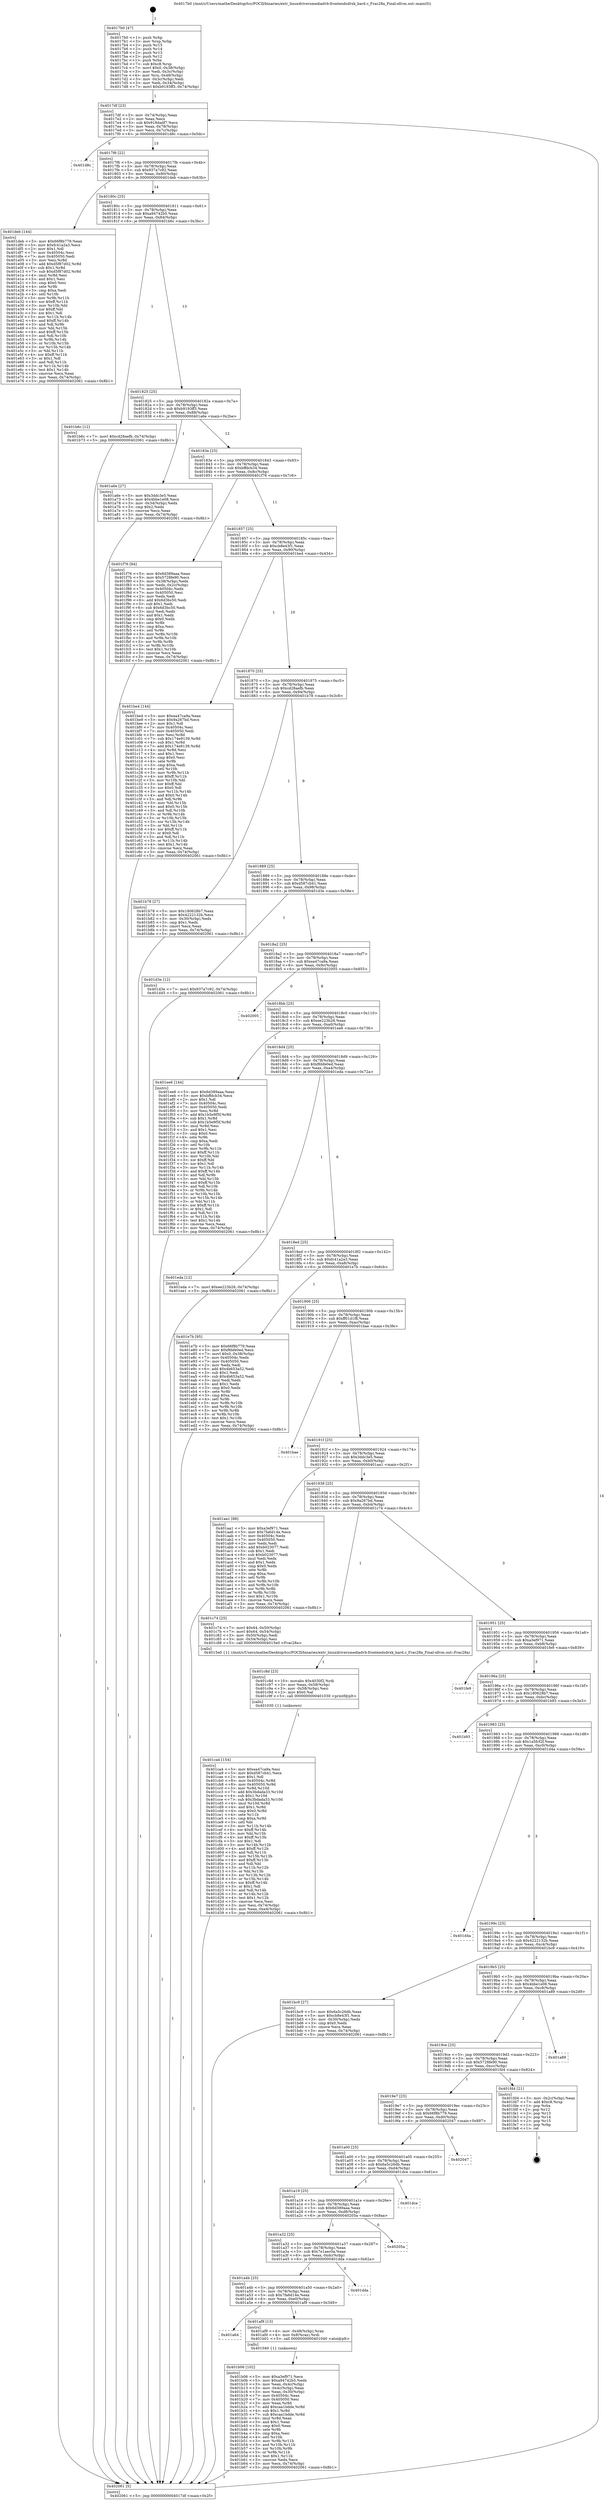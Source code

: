 digraph "0x4017b0" {
  label = "0x4017b0 (/mnt/c/Users/mathe/Desktop/tcc/POCII/binaries/extr_linuxdriversmediadvb-frontendsdrxk_hard.c_Frac28a_Final-ollvm.out::main(0))"
  labelloc = "t"
  node[shape=record]

  Entry [label="",width=0.3,height=0.3,shape=circle,fillcolor=black,style=filled]
  "0x4017df" [label="{
     0x4017df [23]\l
     | [instrs]\l
     &nbsp;&nbsp;0x4017df \<+3\>: mov -0x74(%rbp),%eax\l
     &nbsp;&nbsp;0x4017e2 \<+2\>: mov %eax,%ecx\l
     &nbsp;&nbsp;0x4017e4 \<+6\>: sub $0x918dadf7,%ecx\l
     &nbsp;&nbsp;0x4017ea \<+3\>: mov %eax,-0x78(%rbp)\l
     &nbsp;&nbsp;0x4017ed \<+3\>: mov %ecx,-0x7c(%rbp)\l
     &nbsp;&nbsp;0x4017f0 \<+6\>: je 0000000000401d8c \<main+0x5dc\>\l
  }"]
  "0x401d8c" [label="{
     0x401d8c\l
  }", style=dashed]
  "0x4017f6" [label="{
     0x4017f6 [22]\l
     | [instrs]\l
     &nbsp;&nbsp;0x4017f6 \<+5\>: jmp 00000000004017fb \<main+0x4b\>\l
     &nbsp;&nbsp;0x4017fb \<+3\>: mov -0x78(%rbp),%eax\l
     &nbsp;&nbsp;0x4017fe \<+5\>: sub $0x937a7c92,%eax\l
     &nbsp;&nbsp;0x401803 \<+3\>: mov %eax,-0x80(%rbp)\l
     &nbsp;&nbsp;0x401806 \<+6\>: je 0000000000401deb \<main+0x63b\>\l
  }"]
  Exit [label="",width=0.3,height=0.3,shape=circle,fillcolor=black,style=filled,peripheries=2]
  "0x401deb" [label="{
     0x401deb [144]\l
     | [instrs]\l
     &nbsp;&nbsp;0x401deb \<+5\>: mov $0x66f8b779,%eax\l
     &nbsp;&nbsp;0x401df0 \<+5\>: mov $0xfc41a2a3,%ecx\l
     &nbsp;&nbsp;0x401df5 \<+2\>: mov $0x1,%dl\l
     &nbsp;&nbsp;0x401df7 \<+7\>: mov 0x40504c,%esi\l
     &nbsp;&nbsp;0x401dfe \<+7\>: mov 0x405050,%edi\l
     &nbsp;&nbsp;0x401e05 \<+3\>: mov %esi,%r8d\l
     &nbsp;&nbsp;0x401e08 \<+7\>: add $0xd5f87d02,%r8d\l
     &nbsp;&nbsp;0x401e0f \<+4\>: sub $0x1,%r8d\l
     &nbsp;&nbsp;0x401e13 \<+7\>: sub $0xd5f87d02,%r8d\l
     &nbsp;&nbsp;0x401e1a \<+4\>: imul %r8d,%esi\l
     &nbsp;&nbsp;0x401e1e \<+3\>: and $0x1,%esi\l
     &nbsp;&nbsp;0x401e21 \<+3\>: cmp $0x0,%esi\l
     &nbsp;&nbsp;0x401e24 \<+4\>: sete %r9b\l
     &nbsp;&nbsp;0x401e28 \<+3\>: cmp $0xa,%edi\l
     &nbsp;&nbsp;0x401e2b \<+4\>: setl %r10b\l
     &nbsp;&nbsp;0x401e2f \<+3\>: mov %r9b,%r11b\l
     &nbsp;&nbsp;0x401e32 \<+4\>: xor $0xff,%r11b\l
     &nbsp;&nbsp;0x401e36 \<+3\>: mov %r10b,%bl\l
     &nbsp;&nbsp;0x401e39 \<+3\>: xor $0xff,%bl\l
     &nbsp;&nbsp;0x401e3c \<+3\>: xor $0x1,%dl\l
     &nbsp;&nbsp;0x401e3f \<+3\>: mov %r11b,%r14b\l
     &nbsp;&nbsp;0x401e42 \<+4\>: and $0xff,%r14b\l
     &nbsp;&nbsp;0x401e46 \<+3\>: and %dl,%r9b\l
     &nbsp;&nbsp;0x401e49 \<+3\>: mov %bl,%r15b\l
     &nbsp;&nbsp;0x401e4c \<+4\>: and $0xff,%r15b\l
     &nbsp;&nbsp;0x401e50 \<+3\>: and %dl,%r10b\l
     &nbsp;&nbsp;0x401e53 \<+3\>: or %r9b,%r14b\l
     &nbsp;&nbsp;0x401e56 \<+3\>: or %r10b,%r15b\l
     &nbsp;&nbsp;0x401e59 \<+3\>: xor %r15b,%r14b\l
     &nbsp;&nbsp;0x401e5c \<+3\>: or %bl,%r11b\l
     &nbsp;&nbsp;0x401e5f \<+4\>: xor $0xff,%r11b\l
     &nbsp;&nbsp;0x401e63 \<+3\>: or $0x1,%dl\l
     &nbsp;&nbsp;0x401e66 \<+3\>: and %dl,%r11b\l
     &nbsp;&nbsp;0x401e69 \<+3\>: or %r11b,%r14b\l
     &nbsp;&nbsp;0x401e6c \<+4\>: test $0x1,%r14b\l
     &nbsp;&nbsp;0x401e70 \<+3\>: cmovne %ecx,%eax\l
     &nbsp;&nbsp;0x401e73 \<+3\>: mov %eax,-0x74(%rbp)\l
     &nbsp;&nbsp;0x401e76 \<+5\>: jmp 0000000000402061 \<main+0x8b1\>\l
  }"]
  "0x40180c" [label="{
     0x40180c [25]\l
     | [instrs]\l
     &nbsp;&nbsp;0x40180c \<+5\>: jmp 0000000000401811 \<main+0x61\>\l
     &nbsp;&nbsp;0x401811 \<+3\>: mov -0x78(%rbp),%eax\l
     &nbsp;&nbsp;0x401814 \<+5\>: sub $0xa94742b5,%eax\l
     &nbsp;&nbsp;0x401819 \<+6\>: mov %eax,-0x84(%rbp)\l
     &nbsp;&nbsp;0x40181f \<+6\>: je 0000000000401b6c \<main+0x3bc\>\l
  }"]
  "0x401ca4" [label="{
     0x401ca4 [154]\l
     | [instrs]\l
     &nbsp;&nbsp;0x401ca4 \<+5\>: mov $0xea47ca9a,%esi\l
     &nbsp;&nbsp;0x401ca9 \<+5\>: mov $0xd587cb41,%ecx\l
     &nbsp;&nbsp;0x401cae \<+2\>: mov $0x1,%dl\l
     &nbsp;&nbsp;0x401cb0 \<+8\>: mov 0x40504c,%r8d\l
     &nbsp;&nbsp;0x401cb8 \<+8\>: mov 0x405050,%r9d\l
     &nbsp;&nbsp;0x401cc0 \<+3\>: mov %r8d,%r10d\l
     &nbsp;&nbsp;0x401cc3 \<+7\>: add $0x3bdada33,%r10d\l
     &nbsp;&nbsp;0x401cca \<+4\>: sub $0x1,%r10d\l
     &nbsp;&nbsp;0x401cce \<+7\>: sub $0x3bdada33,%r10d\l
     &nbsp;&nbsp;0x401cd5 \<+4\>: imul %r10d,%r8d\l
     &nbsp;&nbsp;0x401cd9 \<+4\>: and $0x1,%r8d\l
     &nbsp;&nbsp;0x401cdd \<+4\>: cmp $0x0,%r8d\l
     &nbsp;&nbsp;0x401ce1 \<+4\>: sete %r11b\l
     &nbsp;&nbsp;0x401ce5 \<+4\>: cmp $0xa,%r9d\l
     &nbsp;&nbsp;0x401ce9 \<+3\>: setl %bl\l
     &nbsp;&nbsp;0x401cec \<+3\>: mov %r11b,%r14b\l
     &nbsp;&nbsp;0x401cef \<+4\>: xor $0xff,%r14b\l
     &nbsp;&nbsp;0x401cf3 \<+3\>: mov %bl,%r15b\l
     &nbsp;&nbsp;0x401cf6 \<+4\>: xor $0xff,%r15b\l
     &nbsp;&nbsp;0x401cfa \<+3\>: xor $0x1,%dl\l
     &nbsp;&nbsp;0x401cfd \<+3\>: mov %r14b,%r12b\l
     &nbsp;&nbsp;0x401d00 \<+4\>: and $0xff,%r12b\l
     &nbsp;&nbsp;0x401d04 \<+3\>: and %dl,%r11b\l
     &nbsp;&nbsp;0x401d07 \<+3\>: mov %r15b,%r13b\l
     &nbsp;&nbsp;0x401d0a \<+4\>: and $0xff,%r13b\l
     &nbsp;&nbsp;0x401d0e \<+2\>: and %dl,%bl\l
     &nbsp;&nbsp;0x401d10 \<+3\>: or %r11b,%r12b\l
     &nbsp;&nbsp;0x401d13 \<+3\>: or %bl,%r13b\l
     &nbsp;&nbsp;0x401d16 \<+3\>: xor %r13b,%r12b\l
     &nbsp;&nbsp;0x401d19 \<+3\>: or %r15b,%r14b\l
     &nbsp;&nbsp;0x401d1c \<+4\>: xor $0xff,%r14b\l
     &nbsp;&nbsp;0x401d20 \<+3\>: or $0x1,%dl\l
     &nbsp;&nbsp;0x401d23 \<+3\>: and %dl,%r14b\l
     &nbsp;&nbsp;0x401d26 \<+3\>: or %r14b,%r12b\l
     &nbsp;&nbsp;0x401d29 \<+4\>: test $0x1,%r12b\l
     &nbsp;&nbsp;0x401d2d \<+3\>: cmovne %ecx,%esi\l
     &nbsp;&nbsp;0x401d30 \<+3\>: mov %esi,-0x74(%rbp)\l
     &nbsp;&nbsp;0x401d33 \<+6\>: mov %eax,-0xe4(%rbp)\l
     &nbsp;&nbsp;0x401d39 \<+5\>: jmp 0000000000402061 \<main+0x8b1\>\l
  }"]
  "0x401b6c" [label="{
     0x401b6c [12]\l
     | [instrs]\l
     &nbsp;&nbsp;0x401b6c \<+7\>: movl $0xcd28aefb,-0x74(%rbp)\l
     &nbsp;&nbsp;0x401b73 \<+5\>: jmp 0000000000402061 \<main+0x8b1\>\l
  }"]
  "0x401825" [label="{
     0x401825 [25]\l
     | [instrs]\l
     &nbsp;&nbsp;0x401825 \<+5\>: jmp 000000000040182a \<main+0x7a\>\l
     &nbsp;&nbsp;0x40182a \<+3\>: mov -0x78(%rbp),%eax\l
     &nbsp;&nbsp;0x40182d \<+5\>: sub $0xb9193ff3,%eax\l
     &nbsp;&nbsp;0x401832 \<+6\>: mov %eax,-0x88(%rbp)\l
     &nbsp;&nbsp;0x401838 \<+6\>: je 0000000000401a6e \<main+0x2be\>\l
  }"]
  "0x401c8d" [label="{
     0x401c8d [23]\l
     | [instrs]\l
     &nbsp;&nbsp;0x401c8d \<+10\>: movabs $0x4030f2,%rdi\l
     &nbsp;&nbsp;0x401c97 \<+3\>: mov %eax,-0x58(%rbp)\l
     &nbsp;&nbsp;0x401c9a \<+3\>: mov -0x58(%rbp),%esi\l
     &nbsp;&nbsp;0x401c9d \<+2\>: mov $0x0,%al\l
     &nbsp;&nbsp;0x401c9f \<+5\>: call 0000000000401030 \<printf@plt\>\l
     | [calls]\l
     &nbsp;&nbsp;0x401030 \{1\} (unknown)\l
  }"]
  "0x401a6e" [label="{
     0x401a6e [27]\l
     | [instrs]\l
     &nbsp;&nbsp;0x401a6e \<+5\>: mov $0x3ddc3e5,%eax\l
     &nbsp;&nbsp;0x401a73 \<+5\>: mov $0x4bbe1e08,%ecx\l
     &nbsp;&nbsp;0x401a78 \<+3\>: mov -0x34(%rbp),%edx\l
     &nbsp;&nbsp;0x401a7b \<+3\>: cmp $0x2,%edx\l
     &nbsp;&nbsp;0x401a7e \<+3\>: cmovne %ecx,%eax\l
     &nbsp;&nbsp;0x401a81 \<+3\>: mov %eax,-0x74(%rbp)\l
     &nbsp;&nbsp;0x401a84 \<+5\>: jmp 0000000000402061 \<main+0x8b1\>\l
  }"]
  "0x40183e" [label="{
     0x40183e [25]\l
     | [instrs]\l
     &nbsp;&nbsp;0x40183e \<+5\>: jmp 0000000000401843 \<main+0x93\>\l
     &nbsp;&nbsp;0x401843 \<+3\>: mov -0x78(%rbp),%eax\l
     &nbsp;&nbsp;0x401846 \<+5\>: sub $0xbffdcb34,%eax\l
     &nbsp;&nbsp;0x40184b \<+6\>: mov %eax,-0x8c(%rbp)\l
     &nbsp;&nbsp;0x401851 \<+6\>: je 0000000000401f76 \<main+0x7c6\>\l
  }"]
  "0x402061" [label="{
     0x402061 [5]\l
     | [instrs]\l
     &nbsp;&nbsp;0x402061 \<+5\>: jmp 00000000004017df \<main+0x2f\>\l
  }"]
  "0x4017b0" [label="{
     0x4017b0 [47]\l
     | [instrs]\l
     &nbsp;&nbsp;0x4017b0 \<+1\>: push %rbp\l
     &nbsp;&nbsp;0x4017b1 \<+3\>: mov %rsp,%rbp\l
     &nbsp;&nbsp;0x4017b4 \<+2\>: push %r15\l
     &nbsp;&nbsp;0x4017b6 \<+2\>: push %r14\l
     &nbsp;&nbsp;0x4017b8 \<+2\>: push %r13\l
     &nbsp;&nbsp;0x4017ba \<+2\>: push %r12\l
     &nbsp;&nbsp;0x4017bc \<+1\>: push %rbx\l
     &nbsp;&nbsp;0x4017bd \<+7\>: sub $0xc8,%rsp\l
     &nbsp;&nbsp;0x4017c4 \<+7\>: movl $0x0,-0x38(%rbp)\l
     &nbsp;&nbsp;0x4017cb \<+3\>: mov %edi,-0x3c(%rbp)\l
     &nbsp;&nbsp;0x4017ce \<+4\>: mov %rsi,-0x48(%rbp)\l
     &nbsp;&nbsp;0x4017d2 \<+3\>: mov -0x3c(%rbp),%edi\l
     &nbsp;&nbsp;0x4017d5 \<+3\>: mov %edi,-0x34(%rbp)\l
     &nbsp;&nbsp;0x4017d8 \<+7\>: movl $0xb9193ff3,-0x74(%rbp)\l
  }"]
  "0x401b06" [label="{
     0x401b06 [102]\l
     | [instrs]\l
     &nbsp;&nbsp;0x401b06 \<+5\>: mov $0xa3ef971,%ecx\l
     &nbsp;&nbsp;0x401b0b \<+5\>: mov $0xa94742b5,%edx\l
     &nbsp;&nbsp;0x401b10 \<+3\>: mov %eax,-0x4c(%rbp)\l
     &nbsp;&nbsp;0x401b13 \<+3\>: mov -0x4c(%rbp),%eax\l
     &nbsp;&nbsp;0x401b16 \<+3\>: mov %eax,-0x30(%rbp)\l
     &nbsp;&nbsp;0x401b19 \<+7\>: mov 0x40504c,%eax\l
     &nbsp;&nbsp;0x401b20 \<+7\>: mov 0x405050,%esi\l
     &nbsp;&nbsp;0x401b27 \<+3\>: mov %eax,%r8d\l
     &nbsp;&nbsp;0x401b2a \<+7\>: add $0xcaa1bdde,%r8d\l
     &nbsp;&nbsp;0x401b31 \<+4\>: sub $0x1,%r8d\l
     &nbsp;&nbsp;0x401b35 \<+7\>: sub $0xcaa1bdde,%r8d\l
     &nbsp;&nbsp;0x401b3c \<+4\>: imul %r8d,%eax\l
     &nbsp;&nbsp;0x401b40 \<+3\>: and $0x1,%eax\l
     &nbsp;&nbsp;0x401b43 \<+3\>: cmp $0x0,%eax\l
     &nbsp;&nbsp;0x401b46 \<+4\>: sete %r9b\l
     &nbsp;&nbsp;0x401b4a \<+3\>: cmp $0xa,%esi\l
     &nbsp;&nbsp;0x401b4d \<+4\>: setl %r10b\l
     &nbsp;&nbsp;0x401b51 \<+3\>: mov %r9b,%r11b\l
     &nbsp;&nbsp;0x401b54 \<+3\>: and %r10b,%r11b\l
     &nbsp;&nbsp;0x401b57 \<+3\>: xor %r10b,%r9b\l
     &nbsp;&nbsp;0x401b5a \<+3\>: or %r9b,%r11b\l
     &nbsp;&nbsp;0x401b5d \<+4\>: test $0x1,%r11b\l
     &nbsp;&nbsp;0x401b61 \<+3\>: cmovne %edx,%ecx\l
     &nbsp;&nbsp;0x401b64 \<+3\>: mov %ecx,-0x74(%rbp)\l
     &nbsp;&nbsp;0x401b67 \<+5\>: jmp 0000000000402061 \<main+0x8b1\>\l
  }"]
  "0x401f76" [label="{
     0x401f76 [94]\l
     | [instrs]\l
     &nbsp;&nbsp;0x401f76 \<+5\>: mov $0x6d389aaa,%eax\l
     &nbsp;&nbsp;0x401f7b \<+5\>: mov $0x5728fe90,%ecx\l
     &nbsp;&nbsp;0x401f80 \<+3\>: mov -0x38(%rbp),%edx\l
     &nbsp;&nbsp;0x401f83 \<+3\>: mov %edx,-0x2c(%rbp)\l
     &nbsp;&nbsp;0x401f86 \<+7\>: mov 0x40504c,%edx\l
     &nbsp;&nbsp;0x401f8d \<+7\>: mov 0x405050,%esi\l
     &nbsp;&nbsp;0x401f94 \<+2\>: mov %edx,%edi\l
     &nbsp;&nbsp;0x401f96 \<+6\>: add $0x6d3bc50,%edi\l
     &nbsp;&nbsp;0x401f9c \<+3\>: sub $0x1,%edi\l
     &nbsp;&nbsp;0x401f9f \<+6\>: sub $0x6d3bc50,%edi\l
     &nbsp;&nbsp;0x401fa5 \<+3\>: imul %edi,%edx\l
     &nbsp;&nbsp;0x401fa8 \<+3\>: and $0x1,%edx\l
     &nbsp;&nbsp;0x401fab \<+3\>: cmp $0x0,%edx\l
     &nbsp;&nbsp;0x401fae \<+4\>: sete %r8b\l
     &nbsp;&nbsp;0x401fb2 \<+3\>: cmp $0xa,%esi\l
     &nbsp;&nbsp;0x401fb5 \<+4\>: setl %r9b\l
     &nbsp;&nbsp;0x401fb9 \<+3\>: mov %r8b,%r10b\l
     &nbsp;&nbsp;0x401fbc \<+3\>: and %r9b,%r10b\l
     &nbsp;&nbsp;0x401fbf \<+3\>: xor %r9b,%r8b\l
     &nbsp;&nbsp;0x401fc2 \<+3\>: or %r8b,%r10b\l
     &nbsp;&nbsp;0x401fc5 \<+4\>: test $0x1,%r10b\l
     &nbsp;&nbsp;0x401fc9 \<+3\>: cmovne %ecx,%eax\l
     &nbsp;&nbsp;0x401fcc \<+3\>: mov %eax,-0x74(%rbp)\l
     &nbsp;&nbsp;0x401fcf \<+5\>: jmp 0000000000402061 \<main+0x8b1\>\l
  }"]
  "0x401857" [label="{
     0x401857 [25]\l
     | [instrs]\l
     &nbsp;&nbsp;0x401857 \<+5\>: jmp 000000000040185c \<main+0xac\>\l
     &nbsp;&nbsp;0x40185c \<+3\>: mov -0x78(%rbp),%eax\l
     &nbsp;&nbsp;0x40185f \<+5\>: sub $0xcb8e43f1,%eax\l
     &nbsp;&nbsp;0x401864 \<+6\>: mov %eax,-0x90(%rbp)\l
     &nbsp;&nbsp;0x40186a \<+6\>: je 0000000000401be4 \<main+0x434\>\l
  }"]
  "0x401a64" [label="{
     0x401a64\l
  }", style=dashed]
  "0x401be4" [label="{
     0x401be4 [144]\l
     | [instrs]\l
     &nbsp;&nbsp;0x401be4 \<+5\>: mov $0xea47ca9a,%eax\l
     &nbsp;&nbsp;0x401be9 \<+5\>: mov $0x9a267bd,%ecx\l
     &nbsp;&nbsp;0x401bee \<+2\>: mov $0x1,%dl\l
     &nbsp;&nbsp;0x401bf0 \<+7\>: mov 0x40504c,%esi\l
     &nbsp;&nbsp;0x401bf7 \<+7\>: mov 0x405050,%edi\l
     &nbsp;&nbsp;0x401bfe \<+3\>: mov %esi,%r8d\l
     &nbsp;&nbsp;0x401c01 \<+7\>: sub $0x174e9139,%r8d\l
     &nbsp;&nbsp;0x401c08 \<+4\>: sub $0x1,%r8d\l
     &nbsp;&nbsp;0x401c0c \<+7\>: add $0x174e9139,%r8d\l
     &nbsp;&nbsp;0x401c13 \<+4\>: imul %r8d,%esi\l
     &nbsp;&nbsp;0x401c17 \<+3\>: and $0x1,%esi\l
     &nbsp;&nbsp;0x401c1a \<+3\>: cmp $0x0,%esi\l
     &nbsp;&nbsp;0x401c1d \<+4\>: sete %r9b\l
     &nbsp;&nbsp;0x401c21 \<+3\>: cmp $0xa,%edi\l
     &nbsp;&nbsp;0x401c24 \<+4\>: setl %r10b\l
     &nbsp;&nbsp;0x401c28 \<+3\>: mov %r9b,%r11b\l
     &nbsp;&nbsp;0x401c2b \<+4\>: xor $0xff,%r11b\l
     &nbsp;&nbsp;0x401c2f \<+3\>: mov %r10b,%bl\l
     &nbsp;&nbsp;0x401c32 \<+3\>: xor $0xff,%bl\l
     &nbsp;&nbsp;0x401c35 \<+3\>: xor $0x0,%dl\l
     &nbsp;&nbsp;0x401c38 \<+3\>: mov %r11b,%r14b\l
     &nbsp;&nbsp;0x401c3b \<+4\>: and $0x0,%r14b\l
     &nbsp;&nbsp;0x401c3f \<+3\>: and %dl,%r9b\l
     &nbsp;&nbsp;0x401c42 \<+3\>: mov %bl,%r15b\l
     &nbsp;&nbsp;0x401c45 \<+4\>: and $0x0,%r15b\l
     &nbsp;&nbsp;0x401c49 \<+3\>: and %dl,%r10b\l
     &nbsp;&nbsp;0x401c4c \<+3\>: or %r9b,%r14b\l
     &nbsp;&nbsp;0x401c4f \<+3\>: or %r10b,%r15b\l
     &nbsp;&nbsp;0x401c52 \<+3\>: xor %r15b,%r14b\l
     &nbsp;&nbsp;0x401c55 \<+3\>: or %bl,%r11b\l
     &nbsp;&nbsp;0x401c58 \<+4\>: xor $0xff,%r11b\l
     &nbsp;&nbsp;0x401c5c \<+3\>: or $0x0,%dl\l
     &nbsp;&nbsp;0x401c5f \<+3\>: and %dl,%r11b\l
     &nbsp;&nbsp;0x401c62 \<+3\>: or %r11b,%r14b\l
     &nbsp;&nbsp;0x401c65 \<+4\>: test $0x1,%r14b\l
     &nbsp;&nbsp;0x401c69 \<+3\>: cmovne %ecx,%eax\l
     &nbsp;&nbsp;0x401c6c \<+3\>: mov %eax,-0x74(%rbp)\l
     &nbsp;&nbsp;0x401c6f \<+5\>: jmp 0000000000402061 \<main+0x8b1\>\l
  }"]
  "0x401870" [label="{
     0x401870 [25]\l
     | [instrs]\l
     &nbsp;&nbsp;0x401870 \<+5\>: jmp 0000000000401875 \<main+0xc5\>\l
     &nbsp;&nbsp;0x401875 \<+3\>: mov -0x78(%rbp),%eax\l
     &nbsp;&nbsp;0x401878 \<+5\>: sub $0xcd28aefb,%eax\l
     &nbsp;&nbsp;0x40187d \<+6\>: mov %eax,-0x94(%rbp)\l
     &nbsp;&nbsp;0x401883 \<+6\>: je 0000000000401b78 \<main+0x3c8\>\l
  }"]
  "0x401af9" [label="{
     0x401af9 [13]\l
     | [instrs]\l
     &nbsp;&nbsp;0x401af9 \<+4\>: mov -0x48(%rbp),%rax\l
     &nbsp;&nbsp;0x401afd \<+4\>: mov 0x8(%rax),%rdi\l
     &nbsp;&nbsp;0x401b01 \<+5\>: call 0000000000401040 \<atoi@plt\>\l
     | [calls]\l
     &nbsp;&nbsp;0x401040 \{1\} (unknown)\l
  }"]
  "0x401b78" [label="{
     0x401b78 [27]\l
     | [instrs]\l
     &nbsp;&nbsp;0x401b78 \<+5\>: mov $0x180628b7,%eax\l
     &nbsp;&nbsp;0x401b7d \<+5\>: mov $0x4222132b,%ecx\l
     &nbsp;&nbsp;0x401b82 \<+3\>: mov -0x30(%rbp),%edx\l
     &nbsp;&nbsp;0x401b85 \<+3\>: cmp $0x1,%edx\l
     &nbsp;&nbsp;0x401b88 \<+3\>: cmovl %ecx,%eax\l
     &nbsp;&nbsp;0x401b8b \<+3\>: mov %eax,-0x74(%rbp)\l
     &nbsp;&nbsp;0x401b8e \<+5\>: jmp 0000000000402061 \<main+0x8b1\>\l
  }"]
  "0x401889" [label="{
     0x401889 [25]\l
     | [instrs]\l
     &nbsp;&nbsp;0x401889 \<+5\>: jmp 000000000040188e \<main+0xde\>\l
     &nbsp;&nbsp;0x40188e \<+3\>: mov -0x78(%rbp),%eax\l
     &nbsp;&nbsp;0x401891 \<+5\>: sub $0xd587cb41,%eax\l
     &nbsp;&nbsp;0x401896 \<+6\>: mov %eax,-0x98(%rbp)\l
     &nbsp;&nbsp;0x40189c \<+6\>: je 0000000000401d3e \<main+0x58e\>\l
  }"]
  "0x401a4b" [label="{
     0x401a4b [25]\l
     | [instrs]\l
     &nbsp;&nbsp;0x401a4b \<+5\>: jmp 0000000000401a50 \<main+0x2a0\>\l
     &nbsp;&nbsp;0x401a50 \<+3\>: mov -0x78(%rbp),%eax\l
     &nbsp;&nbsp;0x401a53 \<+5\>: sub $0x7fa6d14e,%eax\l
     &nbsp;&nbsp;0x401a58 \<+6\>: mov %eax,-0xe0(%rbp)\l
     &nbsp;&nbsp;0x401a5e \<+6\>: je 0000000000401af9 \<main+0x349\>\l
  }"]
  "0x401d3e" [label="{
     0x401d3e [12]\l
     | [instrs]\l
     &nbsp;&nbsp;0x401d3e \<+7\>: movl $0x937a7c92,-0x74(%rbp)\l
     &nbsp;&nbsp;0x401d45 \<+5\>: jmp 0000000000402061 \<main+0x8b1\>\l
  }"]
  "0x4018a2" [label="{
     0x4018a2 [25]\l
     | [instrs]\l
     &nbsp;&nbsp;0x4018a2 \<+5\>: jmp 00000000004018a7 \<main+0xf7\>\l
     &nbsp;&nbsp;0x4018a7 \<+3\>: mov -0x78(%rbp),%eax\l
     &nbsp;&nbsp;0x4018aa \<+5\>: sub $0xea47ca9a,%eax\l
     &nbsp;&nbsp;0x4018af \<+6\>: mov %eax,-0x9c(%rbp)\l
     &nbsp;&nbsp;0x4018b5 \<+6\>: je 0000000000402005 \<main+0x855\>\l
  }"]
  "0x401dda" [label="{
     0x401dda\l
  }", style=dashed]
  "0x402005" [label="{
     0x402005\l
  }", style=dashed]
  "0x4018bb" [label="{
     0x4018bb [25]\l
     | [instrs]\l
     &nbsp;&nbsp;0x4018bb \<+5\>: jmp 00000000004018c0 \<main+0x110\>\l
     &nbsp;&nbsp;0x4018c0 \<+3\>: mov -0x78(%rbp),%eax\l
     &nbsp;&nbsp;0x4018c3 \<+5\>: sub $0xee223b26,%eax\l
     &nbsp;&nbsp;0x4018c8 \<+6\>: mov %eax,-0xa0(%rbp)\l
     &nbsp;&nbsp;0x4018ce \<+6\>: je 0000000000401ee6 \<main+0x736\>\l
  }"]
  "0x401a32" [label="{
     0x401a32 [25]\l
     | [instrs]\l
     &nbsp;&nbsp;0x401a32 \<+5\>: jmp 0000000000401a37 \<main+0x287\>\l
     &nbsp;&nbsp;0x401a37 \<+3\>: mov -0x78(%rbp),%eax\l
     &nbsp;&nbsp;0x401a3a \<+5\>: sub $0x7e1aec0a,%eax\l
     &nbsp;&nbsp;0x401a3f \<+6\>: mov %eax,-0xdc(%rbp)\l
     &nbsp;&nbsp;0x401a45 \<+6\>: je 0000000000401dda \<main+0x62a\>\l
  }"]
  "0x401ee6" [label="{
     0x401ee6 [144]\l
     | [instrs]\l
     &nbsp;&nbsp;0x401ee6 \<+5\>: mov $0x6d389aaa,%eax\l
     &nbsp;&nbsp;0x401eeb \<+5\>: mov $0xbffdcb34,%ecx\l
     &nbsp;&nbsp;0x401ef0 \<+2\>: mov $0x1,%dl\l
     &nbsp;&nbsp;0x401ef2 \<+7\>: mov 0x40504c,%esi\l
     &nbsp;&nbsp;0x401ef9 \<+7\>: mov 0x405050,%edi\l
     &nbsp;&nbsp;0x401f00 \<+3\>: mov %esi,%r8d\l
     &nbsp;&nbsp;0x401f03 \<+7\>: add $0x1b5e9f5f,%r8d\l
     &nbsp;&nbsp;0x401f0a \<+4\>: sub $0x1,%r8d\l
     &nbsp;&nbsp;0x401f0e \<+7\>: sub $0x1b5e9f5f,%r8d\l
     &nbsp;&nbsp;0x401f15 \<+4\>: imul %r8d,%esi\l
     &nbsp;&nbsp;0x401f19 \<+3\>: and $0x1,%esi\l
     &nbsp;&nbsp;0x401f1c \<+3\>: cmp $0x0,%esi\l
     &nbsp;&nbsp;0x401f1f \<+4\>: sete %r9b\l
     &nbsp;&nbsp;0x401f23 \<+3\>: cmp $0xa,%edi\l
     &nbsp;&nbsp;0x401f26 \<+4\>: setl %r10b\l
     &nbsp;&nbsp;0x401f2a \<+3\>: mov %r9b,%r11b\l
     &nbsp;&nbsp;0x401f2d \<+4\>: xor $0xff,%r11b\l
     &nbsp;&nbsp;0x401f31 \<+3\>: mov %r10b,%bl\l
     &nbsp;&nbsp;0x401f34 \<+3\>: xor $0xff,%bl\l
     &nbsp;&nbsp;0x401f37 \<+3\>: xor $0x1,%dl\l
     &nbsp;&nbsp;0x401f3a \<+3\>: mov %r11b,%r14b\l
     &nbsp;&nbsp;0x401f3d \<+4\>: and $0xff,%r14b\l
     &nbsp;&nbsp;0x401f41 \<+3\>: and %dl,%r9b\l
     &nbsp;&nbsp;0x401f44 \<+3\>: mov %bl,%r15b\l
     &nbsp;&nbsp;0x401f47 \<+4\>: and $0xff,%r15b\l
     &nbsp;&nbsp;0x401f4b \<+3\>: and %dl,%r10b\l
     &nbsp;&nbsp;0x401f4e \<+3\>: or %r9b,%r14b\l
     &nbsp;&nbsp;0x401f51 \<+3\>: or %r10b,%r15b\l
     &nbsp;&nbsp;0x401f54 \<+3\>: xor %r15b,%r14b\l
     &nbsp;&nbsp;0x401f57 \<+3\>: or %bl,%r11b\l
     &nbsp;&nbsp;0x401f5a \<+4\>: xor $0xff,%r11b\l
     &nbsp;&nbsp;0x401f5e \<+3\>: or $0x1,%dl\l
     &nbsp;&nbsp;0x401f61 \<+3\>: and %dl,%r11b\l
     &nbsp;&nbsp;0x401f64 \<+3\>: or %r11b,%r14b\l
     &nbsp;&nbsp;0x401f67 \<+4\>: test $0x1,%r14b\l
     &nbsp;&nbsp;0x401f6b \<+3\>: cmovne %ecx,%eax\l
     &nbsp;&nbsp;0x401f6e \<+3\>: mov %eax,-0x74(%rbp)\l
     &nbsp;&nbsp;0x401f71 \<+5\>: jmp 0000000000402061 \<main+0x8b1\>\l
  }"]
  "0x4018d4" [label="{
     0x4018d4 [25]\l
     | [instrs]\l
     &nbsp;&nbsp;0x4018d4 \<+5\>: jmp 00000000004018d9 \<main+0x129\>\l
     &nbsp;&nbsp;0x4018d9 \<+3\>: mov -0x78(%rbp),%eax\l
     &nbsp;&nbsp;0x4018dc \<+5\>: sub $0xf6bfe0ed,%eax\l
     &nbsp;&nbsp;0x4018e1 \<+6\>: mov %eax,-0xa4(%rbp)\l
     &nbsp;&nbsp;0x4018e7 \<+6\>: je 0000000000401eda \<main+0x72a\>\l
  }"]
  "0x40205a" [label="{
     0x40205a\l
  }", style=dashed]
  "0x401eda" [label="{
     0x401eda [12]\l
     | [instrs]\l
     &nbsp;&nbsp;0x401eda \<+7\>: movl $0xee223b26,-0x74(%rbp)\l
     &nbsp;&nbsp;0x401ee1 \<+5\>: jmp 0000000000402061 \<main+0x8b1\>\l
  }"]
  "0x4018ed" [label="{
     0x4018ed [25]\l
     | [instrs]\l
     &nbsp;&nbsp;0x4018ed \<+5\>: jmp 00000000004018f2 \<main+0x142\>\l
     &nbsp;&nbsp;0x4018f2 \<+3\>: mov -0x78(%rbp),%eax\l
     &nbsp;&nbsp;0x4018f5 \<+5\>: sub $0xfc41a2a3,%eax\l
     &nbsp;&nbsp;0x4018fa \<+6\>: mov %eax,-0xa8(%rbp)\l
     &nbsp;&nbsp;0x401900 \<+6\>: je 0000000000401e7b \<main+0x6cb\>\l
  }"]
  "0x401a19" [label="{
     0x401a19 [25]\l
     | [instrs]\l
     &nbsp;&nbsp;0x401a19 \<+5\>: jmp 0000000000401a1e \<main+0x26e\>\l
     &nbsp;&nbsp;0x401a1e \<+3\>: mov -0x78(%rbp),%eax\l
     &nbsp;&nbsp;0x401a21 \<+5\>: sub $0x6d389aaa,%eax\l
     &nbsp;&nbsp;0x401a26 \<+6\>: mov %eax,-0xd8(%rbp)\l
     &nbsp;&nbsp;0x401a2c \<+6\>: je 000000000040205a \<main+0x8aa\>\l
  }"]
  "0x401e7b" [label="{
     0x401e7b [95]\l
     | [instrs]\l
     &nbsp;&nbsp;0x401e7b \<+5\>: mov $0x66f8b779,%eax\l
     &nbsp;&nbsp;0x401e80 \<+5\>: mov $0xf6bfe0ed,%ecx\l
     &nbsp;&nbsp;0x401e85 \<+7\>: movl $0x0,-0x38(%rbp)\l
     &nbsp;&nbsp;0x401e8c \<+7\>: mov 0x40504c,%edx\l
     &nbsp;&nbsp;0x401e93 \<+7\>: mov 0x405050,%esi\l
     &nbsp;&nbsp;0x401e9a \<+2\>: mov %edx,%edi\l
     &nbsp;&nbsp;0x401e9c \<+6\>: add $0x4b653a52,%edi\l
     &nbsp;&nbsp;0x401ea2 \<+3\>: sub $0x1,%edi\l
     &nbsp;&nbsp;0x401ea5 \<+6\>: sub $0x4b653a52,%edi\l
     &nbsp;&nbsp;0x401eab \<+3\>: imul %edi,%edx\l
     &nbsp;&nbsp;0x401eae \<+3\>: and $0x1,%edx\l
     &nbsp;&nbsp;0x401eb1 \<+3\>: cmp $0x0,%edx\l
     &nbsp;&nbsp;0x401eb4 \<+4\>: sete %r8b\l
     &nbsp;&nbsp;0x401eb8 \<+3\>: cmp $0xa,%esi\l
     &nbsp;&nbsp;0x401ebb \<+4\>: setl %r9b\l
     &nbsp;&nbsp;0x401ebf \<+3\>: mov %r8b,%r10b\l
     &nbsp;&nbsp;0x401ec2 \<+3\>: and %r9b,%r10b\l
     &nbsp;&nbsp;0x401ec5 \<+3\>: xor %r9b,%r8b\l
     &nbsp;&nbsp;0x401ec8 \<+3\>: or %r8b,%r10b\l
     &nbsp;&nbsp;0x401ecb \<+4\>: test $0x1,%r10b\l
     &nbsp;&nbsp;0x401ecf \<+3\>: cmovne %ecx,%eax\l
     &nbsp;&nbsp;0x401ed2 \<+3\>: mov %eax,-0x74(%rbp)\l
     &nbsp;&nbsp;0x401ed5 \<+5\>: jmp 0000000000402061 \<main+0x8b1\>\l
  }"]
  "0x401906" [label="{
     0x401906 [25]\l
     | [instrs]\l
     &nbsp;&nbsp;0x401906 \<+5\>: jmp 000000000040190b \<main+0x15b\>\l
     &nbsp;&nbsp;0x40190b \<+3\>: mov -0x78(%rbp),%eax\l
     &nbsp;&nbsp;0x40190e \<+5\>: sub $0xff01d1f8,%eax\l
     &nbsp;&nbsp;0x401913 \<+6\>: mov %eax,-0xac(%rbp)\l
     &nbsp;&nbsp;0x401919 \<+6\>: je 0000000000401bae \<main+0x3fe\>\l
  }"]
  "0x401dce" [label="{
     0x401dce\l
  }", style=dashed]
  "0x401bae" [label="{
     0x401bae\l
  }", style=dashed]
  "0x40191f" [label="{
     0x40191f [25]\l
     | [instrs]\l
     &nbsp;&nbsp;0x40191f \<+5\>: jmp 0000000000401924 \<main+0x174\>\l
     &nbsp;&nbsp;0x401924 \<+3\>: mov -0x78(%rbp),%eax\l
     &nbsp;&nbsp;0x401927 \<+5\>: sub $0x3ddc3e5,%eax\l
     &nbsp;&nbsp;0x40192c \<+6\>: mov %eax,-0xb0(%rbp)\l
     &nbsp;&nbsp;0x401932 \<+6\>: je 0000000000401aa1 \<main+0x2f1\>\l
  }"]
  "0x401a00" [label="{
     0x401a00 [25]\l
     | [instrs]\l
     &nbsp;&nbsp;0x401a00 \<+5\>: jmp 0000000000401a05 \<main+0x255\>\l
     &nbsp;&nbsp;0x401a05 \<+3\>: mov -0x78(%rbp),%eax\l
     &nbsp;&nbsp;0x401a08 \<+5\>: sub $0x6a5c26db,%eax\l
     &nbsp;&nbsp;0x401a0d \<+6\>: mov %eax,-0xd4(%rbp)\l
     &nbsp;&nbsp;0x401a13 \<+6\>: je 0000000000401dce \<main+0x61e\>\l
  }"]
  "0x401aa1" [label="{
     0x401aa1 [88]\l
     | [instrs]\l
     &nbsp;&nbsp;0x401aa1 \<+5\>: mov $0xa3ef971,%eax\l
     &nbsp;&nbsp;0x401aa6 \<+5\>: mov $0x7fa6d14e,%ecx\l
     &nbsp;&nbsp;0x401aab \<+7\>: mov 0x40504c,%edx\l
     &nbsp;&nbsp;0x401ab2 \<+7\>: mov 0x405050,%esi\l
     &nbsp;&nbsp;0x401ab9 \<+2\>: mov %edx,%edi\l
     &nbsp;&nbsp;0x401abb \<+6\>: add $0xb023077,%edi\l
     &nbsp;&nbsp;0x401ac1 \<+3\>: sub $0x1,%edi\l
     &nbsp;&nbsp;0x401ac4 \<+6\>: sub $0xb023077,%edi\l
     &nbsp;&nbsp;0x401aca \<+3\>: imul %edi,%edx\l
     &nbsp;&nbsp;0x401acd \<+3\>: and $0x1,%edx\l
     &nbsp;&nbsp;0x401ad0 \<+3\>: cmp $0x0,%edx\l
     &nbsp;&nbsp;0x401ad3 \<+4\>: sete %r8b\l
     &nbsp;&nbsp;0x401ad7 \<+3\>: cmp $0xa,%esi\l
     &nbsp;&nbsp;0x401ada \<+4\>: setl %r9b\l
     &nbsp;&nbsp;0x401ade \<+3\>: mov %r8b,%r10b\l
     &nbsp;&nbsp;0x401ae1 \<+3\>: and %r9b,%r10b\l
     &nbsp;&nbsp;0x401ae4 \<+3\>: xor %r9b,%r8b\l
     &nbsp;&nbsp;0x401ae7 \<+3\>: or %r8b,%r10b\l
     &nbsp;&nbsp;0x401aea \<+4\>: test $0x1,%r10b\l
     &nbsp;&nbsp;0x401aee \<+3\>: cmovne %ecx,%eax\l
     &nbsp;&nbsp;0x401af1 \<+3\>: mov %eax,-0x74(%rbp)\l
     &nbsp;&nbsp;0x401af4 \<+5\>: jmp 0000000000402061 \<main+0x8b1\>\l
  }"]
  "0x401938" [label="{
     0x401938 [25]\l
     | [instrs]\l
     &nbsp;&nbsp;0x401938 \<+5\>: jmp 000000000040193d \<main+0x18d\>\l
     &nbsp;&nbsp;0x40193d \<+3\>: mov -0x78(%rbp),%eax\l
     &nbsp;&nbsp;0x401940 \<+5\>: sub $0x9a267bd,%eax\l
     &nbsp;&nbsp;0x401945 \<+6\>: mov %eax,-0xb4(%rbp)\l
     &nbsp;&nbsp;0x40194b \<+6\>: je 0000000000401c74 \<main+0x4c4\>\l
  }"]
  "0x402047" [label="{
     0x402047\l
  }", style=dashed]
  "0x401c74" [label="{
     0x401c74 [25]\l
     | [instrs]\l
     &nbsp;&nbsp;0x401c74 \<+7\>: movl $0x64,-0x50(%rbp)\l
     &nbsp;&nbsp;0x401c7b \<+7\>: movl $0x64,-0x54(%rbp)\l
     &nbsp;&nbsp;0x401c82 \<+3\>: mov -0x50(%rbp),%edi\l
     &nbsp;&nbsp;0x401c85 \<+3\>: mov -0x54(%rbp),%esi\l
     &nbsp;&nbsp;0x401c88 \<+5\>: call 00000000004015e0 \<Frac28a\>\l
     | [calls]\l
     &nbsp;&nbsp;0x4015e0 \{1\} (/mnt/c/Users/mathe/Desktop/tcc/POCII/binaries/extr_linuxdriversmediadvb-frontendsdrxk_hard.c_Frac28a_Final-ollvm.out::Frac28a)\l
  }"]
  "0x401951" [label="{
     0x401951 [25]\l
     | [instrs]\l
     &nbsp;&nbsp;0x401951 \<+5\>: jmp 0000000000401956 \<main+0x1a6\>\l
     &nbsp;&nbsp;0x401956 \<+3\>: mov -0x78(%rbp),%eax\l
     &nbsp;&nbsp;0x401959 \<+5\>: sub $0xa3ef971,%eax\l
     &nbsp;&nbsp;0x40195e \<+6\>: mov %eax,-0xb8(%rbp)\l
     &nbsp;&nbsp;0x401964 \<+6\>: je 0000000000401fe9 \<main+0x839\>\l
  }"]
  "0x4019e7" [label="{
     0x4019e7 [25]\l
     | [instrs]\l
     &nbsp;&nbsp;0x4019e7 \<+5\>: jmp 00000000004019ec \<main+0x23c\>\l
     &nbsp;&nbsp;0x4019ec \<+3\>: mov -0x78(%rbp),%eax\l
     &nbsp;&nbsp;0x4019ef \<+5\>: sub $0x66f8b779,%eax\l
     &nbsp;&nbsp;0x4019f4 \<+6\>: mov %eax,-0xd0(%rbp)\l
     &nbsp;&nbsp;0x4019fa \<+6\>: je 0000000000402047 \<main+0x897\>\l
  }"]
  "0x401fe9" [label="{
     0x401fe9\l
  }", style=dashed]
  "0x40196a" [label="{
     0x40196a [25]\l
     | [instrs]\l
     &nbsp;&nbsp;0x40196a \<+5\>: jmp 000000000040196f \<main+0x1bf\>\l
     &nbsp;&nbsp;0x40196f \<+3\>: mov -0x78(%rbp),%eax\l
     &nbsp;&nbsp;0x401972 \<+5\>: sub $0x180628b7,%eax\l
     &nbsp;&nbsp;0x401977 \<+6\>: mov %eax,-0xbc(%rbp)\l
     &nbsp;&nbsp;0x40197d \<+6\>: je 0000000000401b93 \<main+0x3e3\>\l
  }"]
  "0x401fd4" [label="{
     0x401fd4 [21]\l
     | [instrs]\l
     &nbsp;&nbsp;0x401fd4 \<+3\>: mov -0x2c(%rbp),%eax\l
     &nbsp;&nbsp;0x401fd7 \<+7\>: add $0xc8,%rsp\l
     &nbsp;&nbsp;0x401fde \<+1\>: pop %rbx\l
     &nbsp;&nbsp;0x401fdf \<+2\>: pop %r12\l
     &nbsp;&nbsp;0x401fe1 \<+2\>: pop %r13\l
     &nbsp;&nbsp;0x401fe3 \<+2\>: pop %r14\l
     &nbsp;&nbsp;0x401fe5 \<+2\>: pop %r15\l
     &nbsp;&nbsp;0x401fe7 \<+1\>: pop %rbp\l
     &nbsp;&nbsp;0x401fe8 \<+1\>: ret\l
  }"]
  "0x401b93" [label="{
     0x401b93\l
  }", style=dashed]
  "0x401983" [label="{
     0x401983 [25]\l
     | [instrs]\l
     &nbsp;&nbsp;0x401983 \<+5\>: jmp 0000000000401988 \<main+0x1d8\>\l
     &nbsp;&nbsp;0x401988 \<+3\>: mov -0x78(%rbp),%eax\l
     &nbsp;&nbsp;0x40198b \<+5\>: sub $0x1a5fcf2f,%eax\l
     &nbsp;&nbsp;0x401990 \<+6\>: mov %eax,-0xc0(%rbp)\l
     &nbsp;&nbsp;0x401996 \<+6\>: je 0000000000401d4a \<main+0x59a\>\l
  }"]
  "0x4019ce" [label="{
     0x4019ce [25]\l
     | [instrs]\l
     &nbsp;&nbsp;0x4019ce \<+5\>: jmp 00000000004019d3 \<main+0x223\>\l
     &nbsp;&nbsp;0x4019d3 \<+3\>: mov -0x78(%rbp),%eax\l
     &nbsp;&nbsp;0x4019d6 \<+5\>: sub $0x5728fe90,%eax\l
     &nbsp;&nbsp;0x4019db \<+6\>: mov %eax,-0xcc(%rbp)\l
     &nbsp;&nbsp;0x4019e1 \<+6\>: je 0000000000401fd4 \<main+0x824\>\l
  }"]
  "0x401d4a" [label="{
     0x401d4a\l
  }", style=dashed]
  "0x40199c" [label="{
     0x40199c [25]\l
     | [instrs]\l
     &nbsp;&nbsp;0x40199c \<+5\>: jmp 00000000004019a1 \<main+0x1f1\>\l
     &nbsp;&nbsp;0x4019a1 \<+3\>: mov -0x78(%rbp),%eax\l
     &nbsp;&nbsp;0x4019a4 \<+5\>: sub $0x4222132b,%eax\l
     &nbsp;&nbsp;0x4019a9 \<+6\>: mov %eax,-0xc4(%rbp)\l
     &nbsp;&nbsp;0x4019af \<+6\>: je 0000000000401bc9 \<main+0x419\>\l
  }"]
  "0x401a89" [label="{
     0x401a89\l
  }", style=dashed]
  "0x401bc9" [label="{
     0x401bc9 [27]\l
     | [instrs]\l
     &nbsp;&nbsp;0x401bc9 \<+5\>: mov $0x6a5c26db,%eax\l
     &nbsp;&nbsp;0x401bce \<+5\>: mov $0xcb8e43f1,%ecx\l
     &nbsp;&nbsp;0x401bd3 \<+3\>: mov -0x30(%rbp),%edx\l
     &nbsp;&nbsp;0x401bd6 \<+3\>: cmp $0x0,%edx\l
     &nbsp;&nbsp;0x401bd9 \<+3\>: cmove %ecx,%eax\l
     &nbsp;&nbsp;0x401bdc \<+3\>: mov %eax,-0x74(%rbp)\l
     &nbsp;&nbsp;0x401bdf \<+5\>: jmp 0000000000402061 \<main+0x8b1\>\l
  }"]
  "0x4019b5" [label="{
     0x4019b5 [25]\l
     | [instrs]\l
     &nbsp;&nbsp;0x4019b5 \<+5\>: jmp 00000000004019ba \<main+0x20a\>\l
     &nbsp;&nbsp;0x4019ba \<+3\>: mov -0x78(%rbp),%eax\l
     &nbsp;&nbsp;0x4019bd \<+5\>: sub $0x4bbe1e08,%eax\l
     &nbsp;&nbsp;0x4019c2 \<+6\>: mov %eax,-0xc8(%rbp)\l
     &nbsp;&nbsp;0x4019c8 \<+6\>: je 0000000000401a89 \<main+0x2d9\>\l
  }"]
  Entry -> "0x4017b0" [label=" 1"]
  "0x4017df" -> "0x401d8c" [label=" 0"]
  "0x4017df" -> "0x4017f6" [label=" 15"]
  "0x401fd4" -> Exit [label=" 1"]
  "0x4017f6" -> "0x401deb" [label=" 1"]
  "0x4017f6" -> "0x40180c" [label=" 14"]
  "0x401f76" -> "0x402061" [label=" 1"]
  "0x40180c" -> "0x401b6c" [label=" 1"]
  "0x40180c" -> "0x401825" [label=" 13"]
  "0x401ee6" -> "0x402061" [label=" 1"]
  "0x401825" -> "0x401a6e" [label=" 1"]
  "0x401825" -> "0x40183e" [label=" 12"]
  "0x401a6e" -> "0x402061" [label=" 1"]
  "0x4017b0" -> "0x4017df" [label=" 1"]
  "0x402061" -> "0x4017df" [label=" 14"]
  "0x401eda" -> "0x402061" [label=" 1"]
  "0x40183e" -> "0x401f76" [label=" 1"]
  "0x40183e" -> "0x401857" [label=" 11"]
  "0x401e7b" -> "0x402061" [label=" 1"]
  "0x401857" -> "0x401be4" [label=" 1"]
  "0x401857" -> "0x401870" [label=" 10"]
  "0x401deb" -> "0x402061" [label=" 1"]
  "0x401870" -> "0x401b78" [label=" 1"]
  "0x401870" -> "0x401889" [label=" 9"]
  "0x401d3e" -> "0x402061" [label=" 1"]
  "0x401889" -> "0x401d3e" [label=" 1"]
  "0x401889" -> "0x4018a2" [label=" 8"]
  "0x401c8d" -> "0x401ca4" [label=" 1"]
  "0x4018a2" -> "0x402005" [label=" 0"]
  "0x4018a2" -> "0x4018bb" [label=" 8"]
  "0x401c74" -> "0x401c8d" [label=" 1"]
  "0x4018bb" -> "0x401ee6" [label=" 1"]
  "0x4018bb" -> "0x4018d4" [label=" 7"]
  "0x401bc9" -> "0x402061" [label=" 1"]
  "0x4018d4" -> "0x401eda" [label=" 1"]
  "0x4018d4" -> "0x4018ed" [label=" 6"]
  "0x401b78" -> "0x402061" [label=" 1"]
  "0x4018ed" -> "0x401e7b" [label=" 1"]
  "0x4018ed" -> "0x401906" [label=" 5"]
  "0x401b06" -> "0x402061" [label=" 1"]
  "0x401906" -> "0x401bae" [label=" 0"]
  "0x401906" -> "0x40191f" [label=" 5"]
  "0x401af9" -> "0x401b06" [label=" 1"]
  "0x40191f" -> "0x401aa1" [label=" 1"]
  "0x40191f" -> "0x401938" [label=" 4"]
  "0x401aa1" -> "0x402061" [label=" 1"]
  "0x401a4b" -> "0x401af9" [label=" 1"]
  "0x401938" -> "0x401c74" [label=" 1"]
  "0x401938" -> "0x401951" [label=" 3"]
  "0x401ca4" -> "0x402061" [label=" 1"]
  "0x401951" -> "0x401fe9" [label=" 0"]
  "0x401951" -> "0x40196a" [label=" 3"]
  "0x401a32" -> "0x401dda" [label=" 0"]
  "0x40196a" -> "0x401b93" [label=" 0"]
  "0x40196a" -> "0x401983" [label=" 3"]
  "0x401be4" -> "0x402061" [label=" 1"]
  "0x401983" -> "0x401d4a" [label=" 0"]
  "0x401983" -> "0x40199c" [label=" 3"]
  "0x401a19" -> "0x40205a" [label=" 0"]
  "0x40199c" -> "0x401bc9" [label=" 1"]
  "0x40199c" -> "0x4019b5" [label=" 2"]
  "0x401b6c" -> "0x402061" [label=" 1"]
  "0x4019b5" -> "0x401a89" [label=" 0"]
  "0x4019b5" -> "0x4019ce" [label=" 2"]
  "0x401a19" -> "0x401a32" [label=" 1"]
  "0x4019ce" -> "0x401fd4" [label=" 1"]
  "0x4019ce" -> "0x4019e7" [label=" 1"]
  "0x401a32" -> "0x401a4b" [label=" 1"]
  "0x4019e7" -> "0x402047" [label=" 0"]
  "0x4019e7" -> "0x401a00" [label=" 1"]
  "0x401a4b" -> "0x401a64" [label=" 0"]
  "0x401a00" -> "0x401dce" [label=" 0"]
  "0x401a00" -> "0x401a19" [label=" 1"]
}
